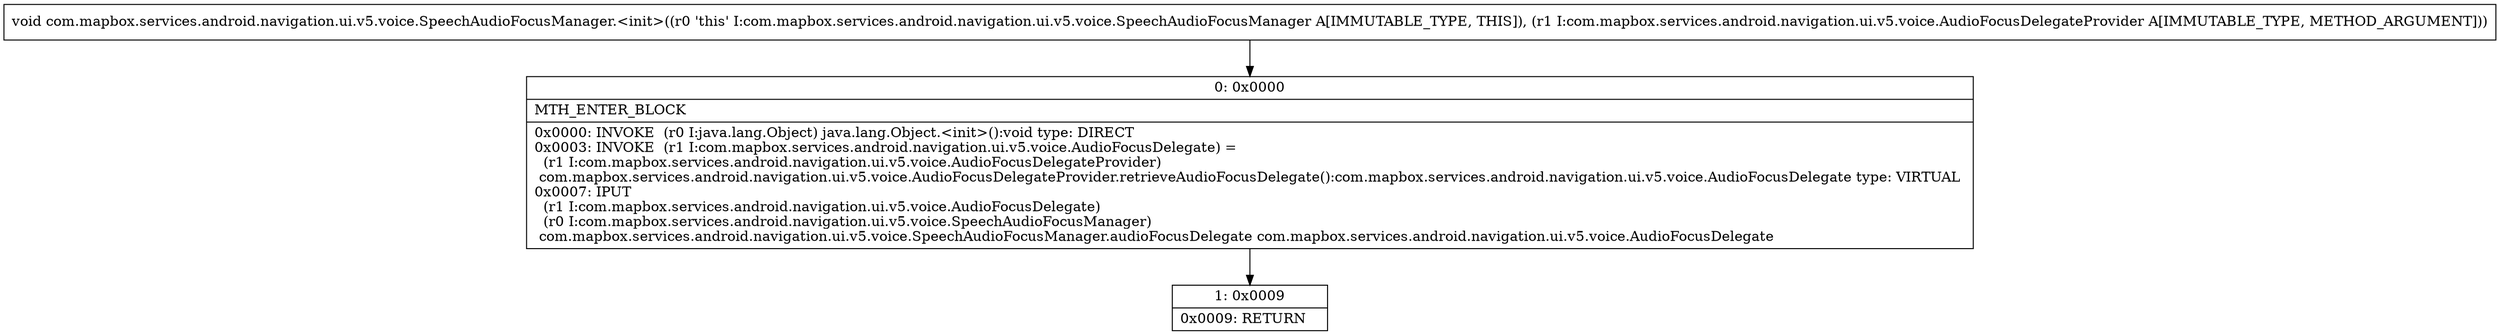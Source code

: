digraph "CFG forcom.mapbox.services.android.navigation.ui.v5.voice.SpeechAudioFocusManager.\<init\>(Lcom\/mapbox\/services\/android\/navigation\/ui\/v5\/voice\/AudioFocusDelegateProvider;)V" {
Node_0 [shape=record,label="{0\:\ 0x0000|MTH_ENTER_BLOCK\l|0x0000: INVOKE  (r0 I:java.lang.Object) java.lang.Object.\<init\>():void type: DIRECT \l0x0003: INVOKE  (r1 I:com.mapbox.services.android.navigation.ui.v5.voice.AudioFocusDelegate) = \l  (r1 I:com.mapbox.services.android.navigation.ui.v5.voice.AudioFocusDelegateProvider)\l com.mapbox.services.android.navigation.ui.v5.voice.AudioFocusDelegateProvider.retrieveAudioFocusDelegate():com.mapbox.services.android.navigation.ui.v5.voice.AudioFocusDelegate type: VIRTUAL \l0x0007: IPUT  \l  (r1 I:com.mapbox.services.android.navigation.ui.v5.voice.AudioFocusDelegate)\l  (r0 I:com.mapbox.services.android.navigation.ui.v5.voice.SpeechAudioFocusManager)\l com.mapbox.services.android.navigation.ui.v5.voice.SpeechAudioFocusManager.audioFocusDelegate com.mapbox.services.android.navigation.ui.v5.voice.AudioFocusDelegate \l}"];
Node_1 [shape=record,label="{1\:\ 0x0009|0x0009: RETURN   \l}"];
MethodNode[shape=record,label="{void com.mapbox.services.android.navigation.ui.v5.voice.SpeechAudioFocusManager.\<init\>((r0 'this' I:com.mapbox.services.android.navigation.ui.v5.voice.SpeechAudioFocusManager A[IMMUTABLE_TYPE, THIS]), (r1 I:com.mapbox.services.android.navigation.ui.v5.voice.AudioFocusDelegateProvider A[IMMUTABLE_TYPE, METHOD_ARGUMENT])) }"];
MethodNode -> Node_0;
Node_0 -> Node_1;
}

